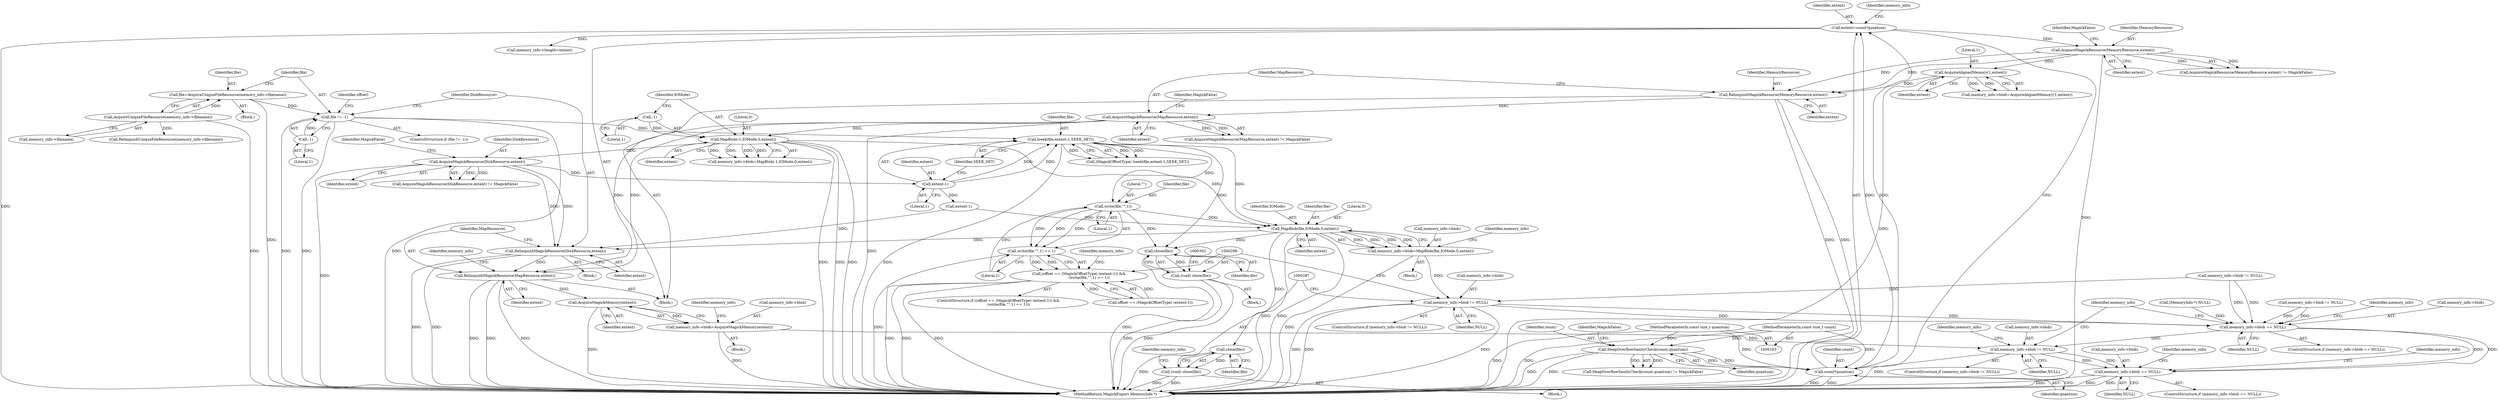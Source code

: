 digraph "0_ImageMagick_0474237508f39c4f783208123431815f1ededb76_5@API" {
"1000264" [label="(Call,write(file,\"\",1))"];
"1000248" [label="(Call,lseek(file,extent-1,SEEK_SET))"];
"1000238" [label="(Call,file != -1)"];
"1000231" [label="(Call,file=AcquireUniqueFileResource(memory_info->filename))"];
"1000233" [label="(Call,AcquireUniqueFileResource(memory_info->filename))"];
"1000240" [label="(Call,-1)"];
"1000250" [label="(Call,extent-1)"];
"1000225" [label="(Call,AcquireMagickResource(DiskResource,extent))"];
"1000203" [label="(Call,MapBlob(-1,IOMode,0,extent))"];
"1000204" [label="(Call,-1)"];
"1000194" [label="(Call,AcquireMagickResource(MapResource,extent))"];
"1000189" [label="(Call,RelinquishMagickResource(MemoryResource,extent))"];
"1000163" [label="(Call,AcquireMagickResource(MemoryResource,extent))"];
"1000146" [label="(Call,extent=count*quantum)"];
"1000148" [label="(Call,count*quantum)"];
"1000111" [label="(Call,HeapOverflowSanityCheck(count,quantum))"];
"1000104" [label="(MethodParameterIn,const size_t count)"];
"1000105" [label="(MethodParameterIn,const size_t quantum)"];
"1000172" [label="(Call,AcquireAlignedMemory(1,extent))"];
"1000263" [label="(Call,write(file,\"\",1) == 1)"];
"1000255" [label="(Call,(offset == (MagickOffsetType) (extent-1)) &&\n                  (write(file,\"\",1) == 1))"];
"1000274" [label="(Call,MapBlob(file,IOMode,0,extent))"];
"1000270" [label="(Call,memory_info->blob=MapBlob(file,IOMode,0,extent))"];
"1000280" [label="(Call,memory_info->blob != NULL)"];
"1000320" [label="(Call,memory_info->blob == NULL)"];
"1000333" [label="(Call,memory_info->blob != NULL)"];
"1000344" [label="(Call,memory_info->blob == NULL)"];
"1000288" [label="(Call,close(file))"];
"1000286" [label="(Call,(void) close(file))"];
"1000299" [label="(Call,close(file))"];
"1000297" [label="(Call,(void) close(file))"];
"1000313" [label="(Call,RelinquishMagickResource(DiskResource,extent))"];
"1000316" [label="(Call,RelinquishMagickResource(MapResource,extent))"];
"1000330" [label="(Call,AcquireMagickMemory(extent))"];
"1000326" [label="(Call,memory_info->blob=AcquireMagickMemory(extent))"];
"1000334" [label="(Call,memory_info->blob)"];
"1000253" [label="(Identifier,SEEK_SET)"];
"1000264" [label="(Call,write(file,\"\",1))"];
"1000246" [label="(Call,(MagickOffsetType) lseek(file,extent-1,SEEK_SET))"];
"1000251" [label="(Identifier,extent)"];
"1000325" [label="(Block,)"];
"1000208" [label="(Identifier,extent)"];
"1000105" [label="(MethodParameterIn,const size_t quantum)"];
"1000132" [label="(Call,(MemoryInfo *) NULL)"];
"1000333" [label="(Call,memory_info->blob != NULL)"];
"1000224" [label="(Call,AcquireMagickResource(DiskResource,extent) != MagickFalse)"];
"1000263" [label="(Call,write(file,\"\",1) == 1)"];
"1000324" [label="(Identifier,NULL)"];
"1000210" [label="(Call,memory_info->blob != NULL)"];
"1000289" [label="(Identifier,file)"];
"1000270" [label="(Call,memory_info->blob=MapBlob(file,IOMode,0,extent))"];
"1000346" [label="(Identifier,memory_info)"];
"1000174" [label="(Identifier,extent)"];
"1000315" [label="(Identifier,extent)"];
"1000284" [label="(Identifier,NULL)"];
"1000332" [label="(ControlStructure,if (memory_info->blob != NULL))"];
"1000272" [label="(Identifier,memory_info)"];
"1000231" [label="(Call,file=AcquireUniqueFileResource(memory_info->filename))"];
"1000225" [label="(Call,AcquireMagickResource(DiskResource,extent))"];
"1000285" [label="(Block,)"];
"1000343" [label="(ControlStructure,if (memory_info->blob == NULL))"];
"1000331" [label="(Identifier,extent)"];
"1000112" [label="(Identifier,count)"];
"1000250" [label="(Call,extent-1)"];
"1000195" [label="(Identifier,MapResource)"];
"1000148" [label="(Call,count*quantum)"];
"1000151" [label="(Call,memory_info->length=extent)"];
"1000193" [label="(Call,AcquireMagickResource(MapResource,extent) != MagickFalse)"];
"1000322" [label="(Identifier,memory_info)"];
"1000269" [label="(Block,)"];
"1000297" [label="(Call,(void) close(file))"];
"1000149" [label="(Identifier,count)"];
"1000317" [label="(Identifier,MapResource)"];
"1000172" [label="(Call,AcquireAlignedMemory(1,extent))"];
"1000345" [label="(Call,memory_info->blob)"];
"1000288" [label="(Call,close(file))"];
"1000276" [label="(Identifier,IOMode)"];
"1000173" [label="(Literal,1)"];
"1000206" [label="(Identifier,IOMode)"];
"1000226" [label="(Identifier,DiskResource)"];
"1000280" [label="(Call,memory_info->blob != NULL)"];
"1000176" [label="(Call,memory_info->blob != NULL)"];
"1000110" [label="(Call,HeapOverflowSanityCheck(count,quantum) != MagickFalse)"];
"1000248" [label="(Call,lseek(file,extent-1,SEEK_SET))"];
"1000166" [label="(Identifier,MagickFalse)"];
"1000354" [label="(Identifier,memory_info)"];
"1000299" [label="(Call,close(file))"];
"1000275" [label="(Identifier,file)"];
"1000318" [label="(Identifier,extent)"];
"1000205" [label="(Literal,1)"];
"1000197" [label="(Identifier,MagickFalse)"];
"1000194" [label="(Call,AcquireMagickResource(MapResource,extent))"];
"1000335" [label="(Identifier,memory_info)"];
"1000314" [label="(Identifier,DiskResource)"];
"1000255" [label="(Call,(offset == (MagickOffsetType) (extent-1)) &&\n                  (write(file,\"\",1) == 1))"];
"1000350" [label="(Identifier,memory_info)"];
"1000267" [label="(Literal,1)"];
"1000274" [label="(Call,MapBlob(file,IOMode,0,extent))"];
"1000232" [label="(Identifier,file)"];
"1000111" [label="(Call,HeapOverflowSanityCheck(count,quantum))"];
"1000113" [label="(Identifier,quantum)"];
"1000271" [label="(Call,memory_info->blob)"];
"1000254" [label="(ControlStructure,if ((offset == (MagickOffsetType) (extent-1)) &&\n                  (write(file,\"\",1) == 1)))"];
"1000165" [label="(Identifier,extent)"];
"1000282" [label="(Identifier,memory_info)"];
"1000286" [label="(Call,(void) close(file))"];
"1000300" [label="(Identifier,file)"];
"1000320" [label="(Call,memory_info->blob == NULL)"];
"1000162" [label="(Call,AcquireMagickResource(MemoryResource,extent) != MagickFalse)"];
"1000266" [label="(Literal,\"\")"];
"1000328" [label="(Identifier,memory_info)"];
"1000281" [label="(Call,memory_info->blob)"];
"1000326" [label="(Call,memory_info->blob=AcquireMagickMemory(extent))"];
"1000189" [label="(Call,RelinquishMagickResource(MemoryResource,extent))"];
"1000240" [label="(Call,-1)"];
"1000237" [label="(ControlStructure,if (file != -1))"];
"1000303" [label="(Call,RelinquishUniqueFileResource(memory_info->filename))"];
"1000260" [label="(Call,extent-1)"];
"1000313" [label="(Call,RelinquishMagickResource(DiskResource,extent))"];
"1000147" [label="(Identifier,extent)"];
"1000292" [label="(Identifier,memory_info)"];
"1000150" [label="(Identifier,quantum)"];
"1000252" [label="(Literal,1)"];
"1000242" [label="(Block,)"];
"1000168" [label="(Call,memory_info->blob=AcquireAlignedMemory(1,extent))"];
"1000355" [label="(MethodReturn,MagickExport MemoryInfo *)"];
"1000340" [label="(Identifier,memory_info)"];
"1000227" [label="(Identifier,extent)"];
"1000191" [label="(Identifier,extent)"];
"1000344" [label="(Call,memory_info->blob == NULL)"];
"1000190" [label="(Identifier,MemoryResource)"];
"1000319" [label="(ControlStructure,if (memory_info->blob == NULL))"];
"1000327" [label="(Call,memory_info->blob)"];
"1000348" [label="(Identifier,NULL)"];
"1000204" [label="(Call,-1)"];
"1000164" [label="(Identifier,MemoryResource)"];
"1000239" [label="(Identifier,file)"];
"1000153" [label="(Identifier,memory_info)"];
"1000316" [label="(Call,RelinquishMagickResource(MapResource,extent))"];
"1000199" [label="(Call,memory_info->blob=MapBlob(-1,IOMode,0,extent))"];
"1000321" [label="(Call,memory_info->blob)"];
"1000207" [label="(Literal,0)"];
"1000163" [label="(Call,AcquireMagickResource(MemoryResource,extent))"];
"1000265" [label="(Identifier,file)"];
"1000114" [label="(Identifier,MagickFalse)"];
"1000245" [label="(Identifier,offset)"];
"1000268" [label="(Literal,1)"];
"1000106" [label="(Block,)"];
"1000203" [label="(Call,MapBlob(-1,IOMode,0,extent))"];
"1000256" [label="(Call,offset == (MagickOffsetType) (extent-1))"];
"1000104" [label="(MethodParameterIn,const size_t count)"];
"1000241" [label="(Literal,1)"];
"1000198" [label="(Block,)"];
"1000233" [label="(Call,AcquireUniqueFileResource(memory_info->filename))"];
"1000228" [label="(Identifier,MagickFalse)"];
"1000196" [label="(Identifier,extent)"];
"1000330" [label="(Call,AcquireMagickMemory(extent))"];
"1000238" [label="(Call,file != -1)"];
"1000278" [label="(Identifier,extent)"];
"1000234" [label="(Call,memory_info->filename)"];
"1000146" [label="(Call,extent=count*quantum)"];
"1000279" [label="(ControlStructure,if (memory_info->blob != NULL))"];
"1000337" [label="(Identifier,NULL)"];
"1000249" [label="(Identifier,file)"];
"1000277" [label="(Literal,0)"];
"1000229" [label="(Block,)"];
"1000264" -> "1000263"  [label="AST: "];
"1000264" -> "1000267"  [label="CFG: "];
"1000265" -> "1000264"  [label="AST: "];
"1000266" -> "1000264"  [label="AST: "];
"1000267" -> "1000264"  [label="AST: "];
"1000268" -> "1000264"  [label="CFG: "];
"1000264" -> "1000263"  [label="DDG: "];
"1000264" -> "1000263"  [label="DDG: "];
"1000264" -> "1000263"  [label="DDG: "];
"1000248" -> "1000264"  [label="DDG: "];
"1000264" -> "1000274"  [label="DDG: "];
"1000264" -> "1000299"  [label="DDG: "];
"1000248" -> "1000246"  [label="AST: "];
"1000248" -> "1000253"  [label="CFG: "];
"1000249" -> "1000248"  [label="AST: "];
"1000250" -> "1000248"  [label="AST: "];
"1000253" -> "1000248"  [label="AST: "];
"1000246" -> "1000248"  [label="CFG: "];
"1000248" -> "1000355"  [label="DDG: "];
"1000248" -> "1000246"  [label="DDG: "];
"1000248" -> "1000246"  [label="DDG: "];
"1000248" -> "1000246"  [label="DDG: "];
"1000238" -> "1000248"  [label="DDG: "];
"1000250" -> "1000248"  [label="DDG: "];
"1000250" -> "1000248"  [label="DDG: "];
"1000248" -> "1000274"  [label="DDG: "];
"1000248" -> "1000299"  [label="DDG: "];
"1000238" -> "1000237"  [label="AST: "];
"1000238" -> "1000240"  [label="CFG: "];
"1000239" -> "1000238"  [label="AST: "];
"1000240" -> "1000238"  [label="AST: "];
"1000245" -> "1000238"  [label="CFG: "];
"1000314" -> "1000238"  [label="CFG: "];
"1000238" -> "1000355"  [label="DDG: "];
"1000238" -> "1000355"  [label="DDG: "];
"1000238" -> "1000355"  [label="DDG: "];
"1000231" -> "1000238"  [label="DDG: "];
"1000240" -> "1000238"  [label="DDG: "];
"1000231" -> "1000229"  [label="AST: "];
"1000231" -> "1000233"  [label="CFG: "];
"1000232" -> "1000231"  [label="AST: "];
"1000233" -> "1000231"  [label="AST: "];
"1000239" -> "1000231"  [label="CFG: "];
"1000231" -> "1000355"  [label="DDG: "];
"1000233" -> "1000231"  [label="DDG: "];
"1000233" -> "1000234"  [label="CFG: "];
"1000234" -> "1000233"  [label="AST: "];
"1000233" -> "1000355"  [label="DDG: "];
"1000233" -> "1000303"  [label="DDG: "];
"1000240" -> "1000241"  [label="CFG: "];
"1000241" -> "1000240"  [label="AST: "];
"1000250" -> "1000252"  [label="CFG: "];
"1000251" -> "1000250"  [label="AST: "];
"1000252" -> "1000250"  [label="AST: "];
"1000253" -> "1000250"  [label="CFG: "];
"1000225" -> "1000250"  [label="DDG: "];
"1000250" -> "1000260"  [label="DDG: "];
"1000225" -> "1000224"  [label="AST: "];
"1000225" -> "1000227"  [label="CFG: "];
"1000226" -> "1000225"  [label="AST: "];
"1000227" -> "1000225"  [label="AST: "];
"1000228" -> "1000225"  [label="CFG: "];
"1000225" -> "1000355"  [label="DDG: "];
"1000225" -> "1000224"  [label="DDG: "];
"1000225" -> "1000224"  [label="DDG: "];
"1000203" -> "1000225"  [label="DDG: "];
"1000225" -> "1000313"  [label="DDG: "];
"1000225" -> "1000313"  [label="DDG: "];
"1000203" -> "1000199"  [label="AST: "];
"1000203" -> "1000208"  [label="CFG: "];
"1000204" -> "1000203"  [label="AST: "];
"1000206" -> "1000203"  [label="AST: "];
"1000207" -> "1000203"  [label="AST: "];
"1000208" -> "1000203"  [label="AST: "];
"1000199" -> "1000203"  [label="CFG: "];
"1000203" -> "1000355"  [label="DDG: "];
"1000203" -> "1000355"  [label="DDG: "];
"1000203" -> "1000355"  [label="DDG: "];
"1000203" -> "1000199"  [label="DDG: "];
"1000203" -> "1000199"  [label="DDG: "];
"1000203" -> "1000199"  [label="DDG: "];
"1000203" -> "1000199"  [label="DDG: "];
"1000204" -> "1000203"  [label="DDG: "];
"1000194" -> "1000203"  [label="DDG: "];
"1000203" -> "1000274"  [label="DDG: "];
"1000204" -> "1000205"  [label="CFG: "];
"1000205" -> "1000204"  [label="AST: "];
"1000206" -> "1000204"  [label="CFG: "];
"1000194" -> "1000193"  [label="AST: "];
"1000194" -> "1000196"  [label="CFG: "];
"1000195" -> "1000194"  [label="AST: "];
"1000196" -> "1000194"  [label="AST: "];
"1000197" -> "1000194"  [label="CFG: "];
"1000194" -> "1000355"  [label="DDG: "];
"1000194" -> "1000193"  [label="DDG: "];
"1000194" -> "1000193"  [label="DDG: "];
"1000189" -> "1000194"  [label="DDG: "];
"1000194" -> "1000316"  [label="DDG: "];
"1000194" -> "1000316"  [label="DDG: "];
"1000189" -> "1000106"  [label="AST: "];
"1000189" -> "1000191"  [label="CFG: "];
"1000190" -> "1000189"  [label="AST: "];
"1000191" -> "1000189"  [label="AST: "];
"1000195" -> "1000189"  [label="CFG: "];
"1000189" -> "1000355"  [label="DDG: "];
"1000189" -> "1000355"  [label="DDG: "];
"1000163" -> "1000189"  [label="DDG: "];
"1000163" -> "1000189"  [label="DDG: "];
"1000172" -> "1000189"  [label="DDG: "];
"1000163" -> "1000162"  [label="AST: "];
"1000163" -> "1000165"  [label="CFG: "];
"1000164" -> "1000163"  [label="AST: "];
"1000165" -> "1000163"  [label="AST: "];
"1000166" -> "1000163"  [label="CFG: "];
"1000163" -> "1000355"  [label="DDG: "];
"1000163" -> "1000162"  [label="DDG: "];
"1000163" -> "1000162"  [label="DDG: "];
"1000146" -> "1000163"  [label="DDG: "];
"1000163" -> "1000172"  [label="DDG: "];
"1000146" -> "1000106"  [label="AST: "];
"1000146" -> "1000148"  [label="CFG: "];
"1000147" -> "1000146"  [label="AST: "];
"1000148" -> "1000146"  [label="AST: "];
"1000153" -> "1000146"  [label="CFG: "];
"1000146" -> "1000355"  [label="DDG: "];
"1000148" -> "1000146"  [label="DDG: "];
"1000148" -> "1000146"  [label="DDG: "];
"1000146" -> "1000151"  [label="DDG: "];
"1000148" -> "1000150"  [label="CFG: "];
"1000149" -> "1000148"  [label="AST: "];
"1000150" -> "1000148"  [label="AST: "];
"1000148" -> "1000355"  [label="DDG: "];
"1000148" -> "1000355"  [label="DDG: "];
"1000111" -> "1000148"  [label="DDG: "];
"1000111" -> "1000148"  [label="DDG: "];
"1000104" -> "1000148"  [label="DDG: "];
"1000105" -> "1000148"  [label="DDG: "];
"1000111" -> "1000110"  [label="AST: "];
"1000111" -> "1000113"  [label="CFG: "];
"1000112" -> "1000111"  [label="AST: "];
"1000113" -> "1000111"  [label="AST: "];
"1000114" -> "1000111"  [label="CFG: "];
"1000111" -> "1000355"  [label="DDG: "];
"1000111" -> "1000355"  [label="DDG: "];
"1000111" -> "1000110"  [label="DDG: "];
"1000111" -> "1000110"  [label="DDG: "];
"1000104" -> "1000111"  [label="DDG: "];
"1000105" -> "1000111"  [label="DDG: "];
"1000104" -> "1000103"  [label="AST: "];
"1000104" -> "1000355"  [label="DDG: "];
"1000105" -> "1000103"  [label="AST: "];
"1000105" -> "1000355"  [label="DDG: "];
"1000172" -> "1000168"  [label="AST: "];
"1000172" -> "1000174"  [label="CFG: "];
"1000173" -> "1000172"  [label="AST: "];
"1000174" -> "1000172"  [label="AST: "];
"1000168" -> "1000172"  [label="CFG: "];
"1000172" -> "1000355"  [label="DDG: "];
"1000172" -> "1000168"  [label="DDG: "];
"1000172" -> "1000168"  [label="DDG: "];
"1000263" -> "1000255"  [label="AST: "];
"1000263" -> "1000268"  [label="CFG: "];
"1000268" -> "1000263"  [label="AST: "];
"1000255" -> "1000263"  [label="CFG: "];
"1000263" -> "1000355"  [label="DDG: "];
"1000263" -> "1000255"  [label="DDG: "];
"1000263" -> "1000255"  [label="DDG: "];
"1000255" -> "1000254"  [label="AST: "];
"1000255" -> "1000256"  [label="CFG: "];
"1000256" -> "1000255"  [label="AST: "];
"1000272" -> "1000255"  [label="CFG: "];
"1000298" -> "1000255"  [label="CFG: "];
"1000255" -> "1000355"  [label="DDG: "];
"1000255" -> "1000355"  [label="DDG: "];
"1000255" -> "1000355"  [label="DDG: "];
"1000256" -> "1000255"  [label="DDG: "];
"1000256" -> "1000255"  [label="DDG: "];
"1000274" -> "1000270"  [label="AST: "];
"1000274" -> "1000278"  [label="CFG: "];
"1000275" -> "1000274"  [label="AST: "];
"1000276" -> "1000274"  [label="AST: "];
"1000277" -> "1000274"  [label="AST: "];
"1000278" -> "1000274"  [label="AST: "];
"1000270" -> "1000274"  [label="CFG: "];
"1000274" -> "1000355"  [label="DDG: "];
"1000274" -> "1000355"  [label="DDG: "];
"1000274" -> "1000270"  [label="DDG: "];
"1000274" -> "1000270"  [label="DDG: "];
"1000274" -> "1000270"  [label="DDG: "];
"1000274" -> "1000270"  [label="DDG: "];
"1000260" -> "1000274"  [label="DDG: "];
"1000274" -> "1000288"  [label="DDG: "];
"1000274" -> "1000299"  [label="DDG: "];
"1000274" -> "1000313"  [label="DDG: "];
"1000270" -> "1000269"  [label="AST: "];
"1000271" -> "1000270"  [label="AST: "];
"1000282" -> "1000270"  [label="CFG: "];
"1000270" -> "1000355"  [label="DDG: "];
"1000270" -> "1000280"  [label="DDG: "];
"1000280" -> "1000279"  [label="AST: "];
"1000280" -> "1000284"  [label="CFG: "];
"1000281" -> "1000280"  [label="AST: "];
"1000284" -> "1000280"  [label="AST: "];
"1000287" -> "1000280"  [label="CFG: "];
"1000298" -> "1000280"  [label="CFG: "];
"1000280" -> "1000355"  [label="DDG: "];
"1000280" -> "1000355"  [label="DDG: "];
"1000280" -> "1000355"  [label="DDG: "];
"1000210" -> "1000280"  [label="DDG: "];
"1000280" -> "1000320"  [label="DDG: "];
"1000280" -> "1000320"  [label="DDG: "];
"1000320" -> "1000319"  [label="AST: "];
"1000320" -> "1000324"  [label="CFG: "];
"1000321" -> "1000320"  [label="AST: "];
"1000324" -> "1000320"  [label="AST: "];
"1000328" -> "1000320"  [label="CFG: "];
"1000346" -> "1000320"  [label="CFG: "];
"1000176" -> "1000320"  [label="DDG: "];
"1000176" -> "1000320"  [label="DDG: "];
"1000210" -> "1000320"  [label="DDG: "];
"1000210" -> "1000320"  [label="DDG: "];
"1000132" -> "1000320"  [label="DDG: "];
"1000320" -> "1000333"  [label="DDG: "];
"1000320" -> "1000344"  [label="DDG: "];
"1000320" -> "1000344"  [label="DDG: "];
"1000333" -> "1000332"  [label="AST: "];
"1000333" -> "1000337"  [label="CFG: "];
"1000334" -> "1000333"  [label="AST: "];
"1000337" -> "1000333"  [label="AST: "];
"1000340" -> "1000333"  [label="CFG: "];
"1000346" -> "1000333"  [label="CFG: "];
"1000333" -> "1000355"  [label="DDG: "];
"1000326" -> "1000333"  [label="DDG: "];
"1000333" -> "1000344"  [label="DDG: "];
"1000333" -> "1000344"  [label="DDG: "];
"1000344" -> "1000343"  [label="AST: "];
"1000344" -> "1000348"  [label="CFG: "];
"1000345" -> "1000344"  [label="AST: "];
"1000348" -> "1000344"  [label="AST: "];
"1000350" -> "1000344"  [label="CFG: "];
"1000354" -> "1000344"  [label="CFG: "];
"1000344" -> "1000355"  [label="DDG: "];
"1000344" -> "1000355"  [label="DDG: "];
"1000344" -> "1000355"  [label="DDG: "];
"1000288" -> "1000286"  [label="AST: "];
"1000288" -> "1000289"  [label="CFG: "];
"1000289" -> "1000288"  [label="AST: "];
"1000286" -> "1000288"  [label="CFG: "];
"1000288" -> "1000355"  [label="DDG: "];
"1000288" -> "1000286"  [label="DDG: "];
"1000286" -> "1000285"  [label="AST: "];
"1000287" -> "1000286"  [label="AST: "];
"1000292" -> "1000286"  [label="CFG: "];
"1000286" -> "1000355"  [label="DDG: "];
"1000286" -> "1000355"  [label="DDG: "];
"1000299" -> "1000297"  [label="AST: "];
"1000299" -> "1000300"  [label="CFG: "];
"1000300" -> "1000299"  [label="AST: "];
"1000297" -> "1000299"  [label="CFG: "];
"1000299" -> "1000355"  [label="DDG: "];
"1000299" -> "1000297"  [label="DDG: "];
"1000297" -> "1000242"  [label="AST: "];
"1000298" -> "1000297"  [label="AST: "];
"1000302" -> "1000297"  [label="CFG: "];
"1000297" -> "1000355"  [label="DDG: "];
"1000297" -> "1000355"  [label="DDG: "];
"1000313" -> "1000198"  [label="AST: "];
"1000313" -> "1000315"  [label="CFG: "];
"1000314" -> "1000313"  [label="AST: "];
"1000315" -> "1000313"  [label="AST: "];
"1000317" -> "1000313"  [label="CFG: "];
"1000313" -> "1000355"  [label="DDG: "];
"1000313" -> "1000355"  [label="DDG: "];
"1000260" -> "1000313"  [label="DDG: "];
"1000313" -> "1000316"  [label="DDG: "];
"1000316" -> "1000106"  [label="AST: "];
"1000316" -> "1000318"  [label="CFG: "];
"1000317" -> "1000316"  [label="AST: "];
"1000318" -> "1000316"  [label="AST: "];
"1000322" -> "1000316"  [label="CFG: "];
"1000316" -> "1000355"  [label="DDG: "];
"1000316" -> "1000355"  [label="DDG: "];
"1000316" -> "1000355"  [label="DDG: "];
"1000316" -> "1000330"  [label="DDG: "];
"1000330" -> "1000326"  [label="AST: "];
"1000330" -> "1000331"  [label="CFG: "];
"1000331" -> "1000330"  [label="AST: "];
"1000326" -> "1000330"  [label="CFG: "];
"1000330" -> "1000355"  [label="DDG: "];
"1000330" -> "1000326"  [label="DDG: "];
"1000326" -> "1000325"  [label="AST: "];
"1000327" -> "1000326"  [label="AST: "];
"1000335" -> "1000326"  [label="CFG: "];
"1000326" -> "1000355"  [label="DDG: "];
}
